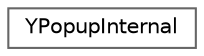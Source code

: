 digraph "Graphical Class Hierarchy"
{
 // LATEX_PDF_SIZE
  bgcolor="transparent";
  edge [fontname=Helvetica,fontsize=10,labelfontname=Helvetica,labelfontsize=10];
  node [fontname=Helvetica,fontsize=10,shape=box,height=0.2,width=0.4];
  rankdir="LR";
  Node0 [id="Node000000",label="YPopupInternal",height=0.2,width=0.4,color="grey40", fillcolor="white", style="filled",URL="$classYPopupInternal.html",tooltip=" "];
}
